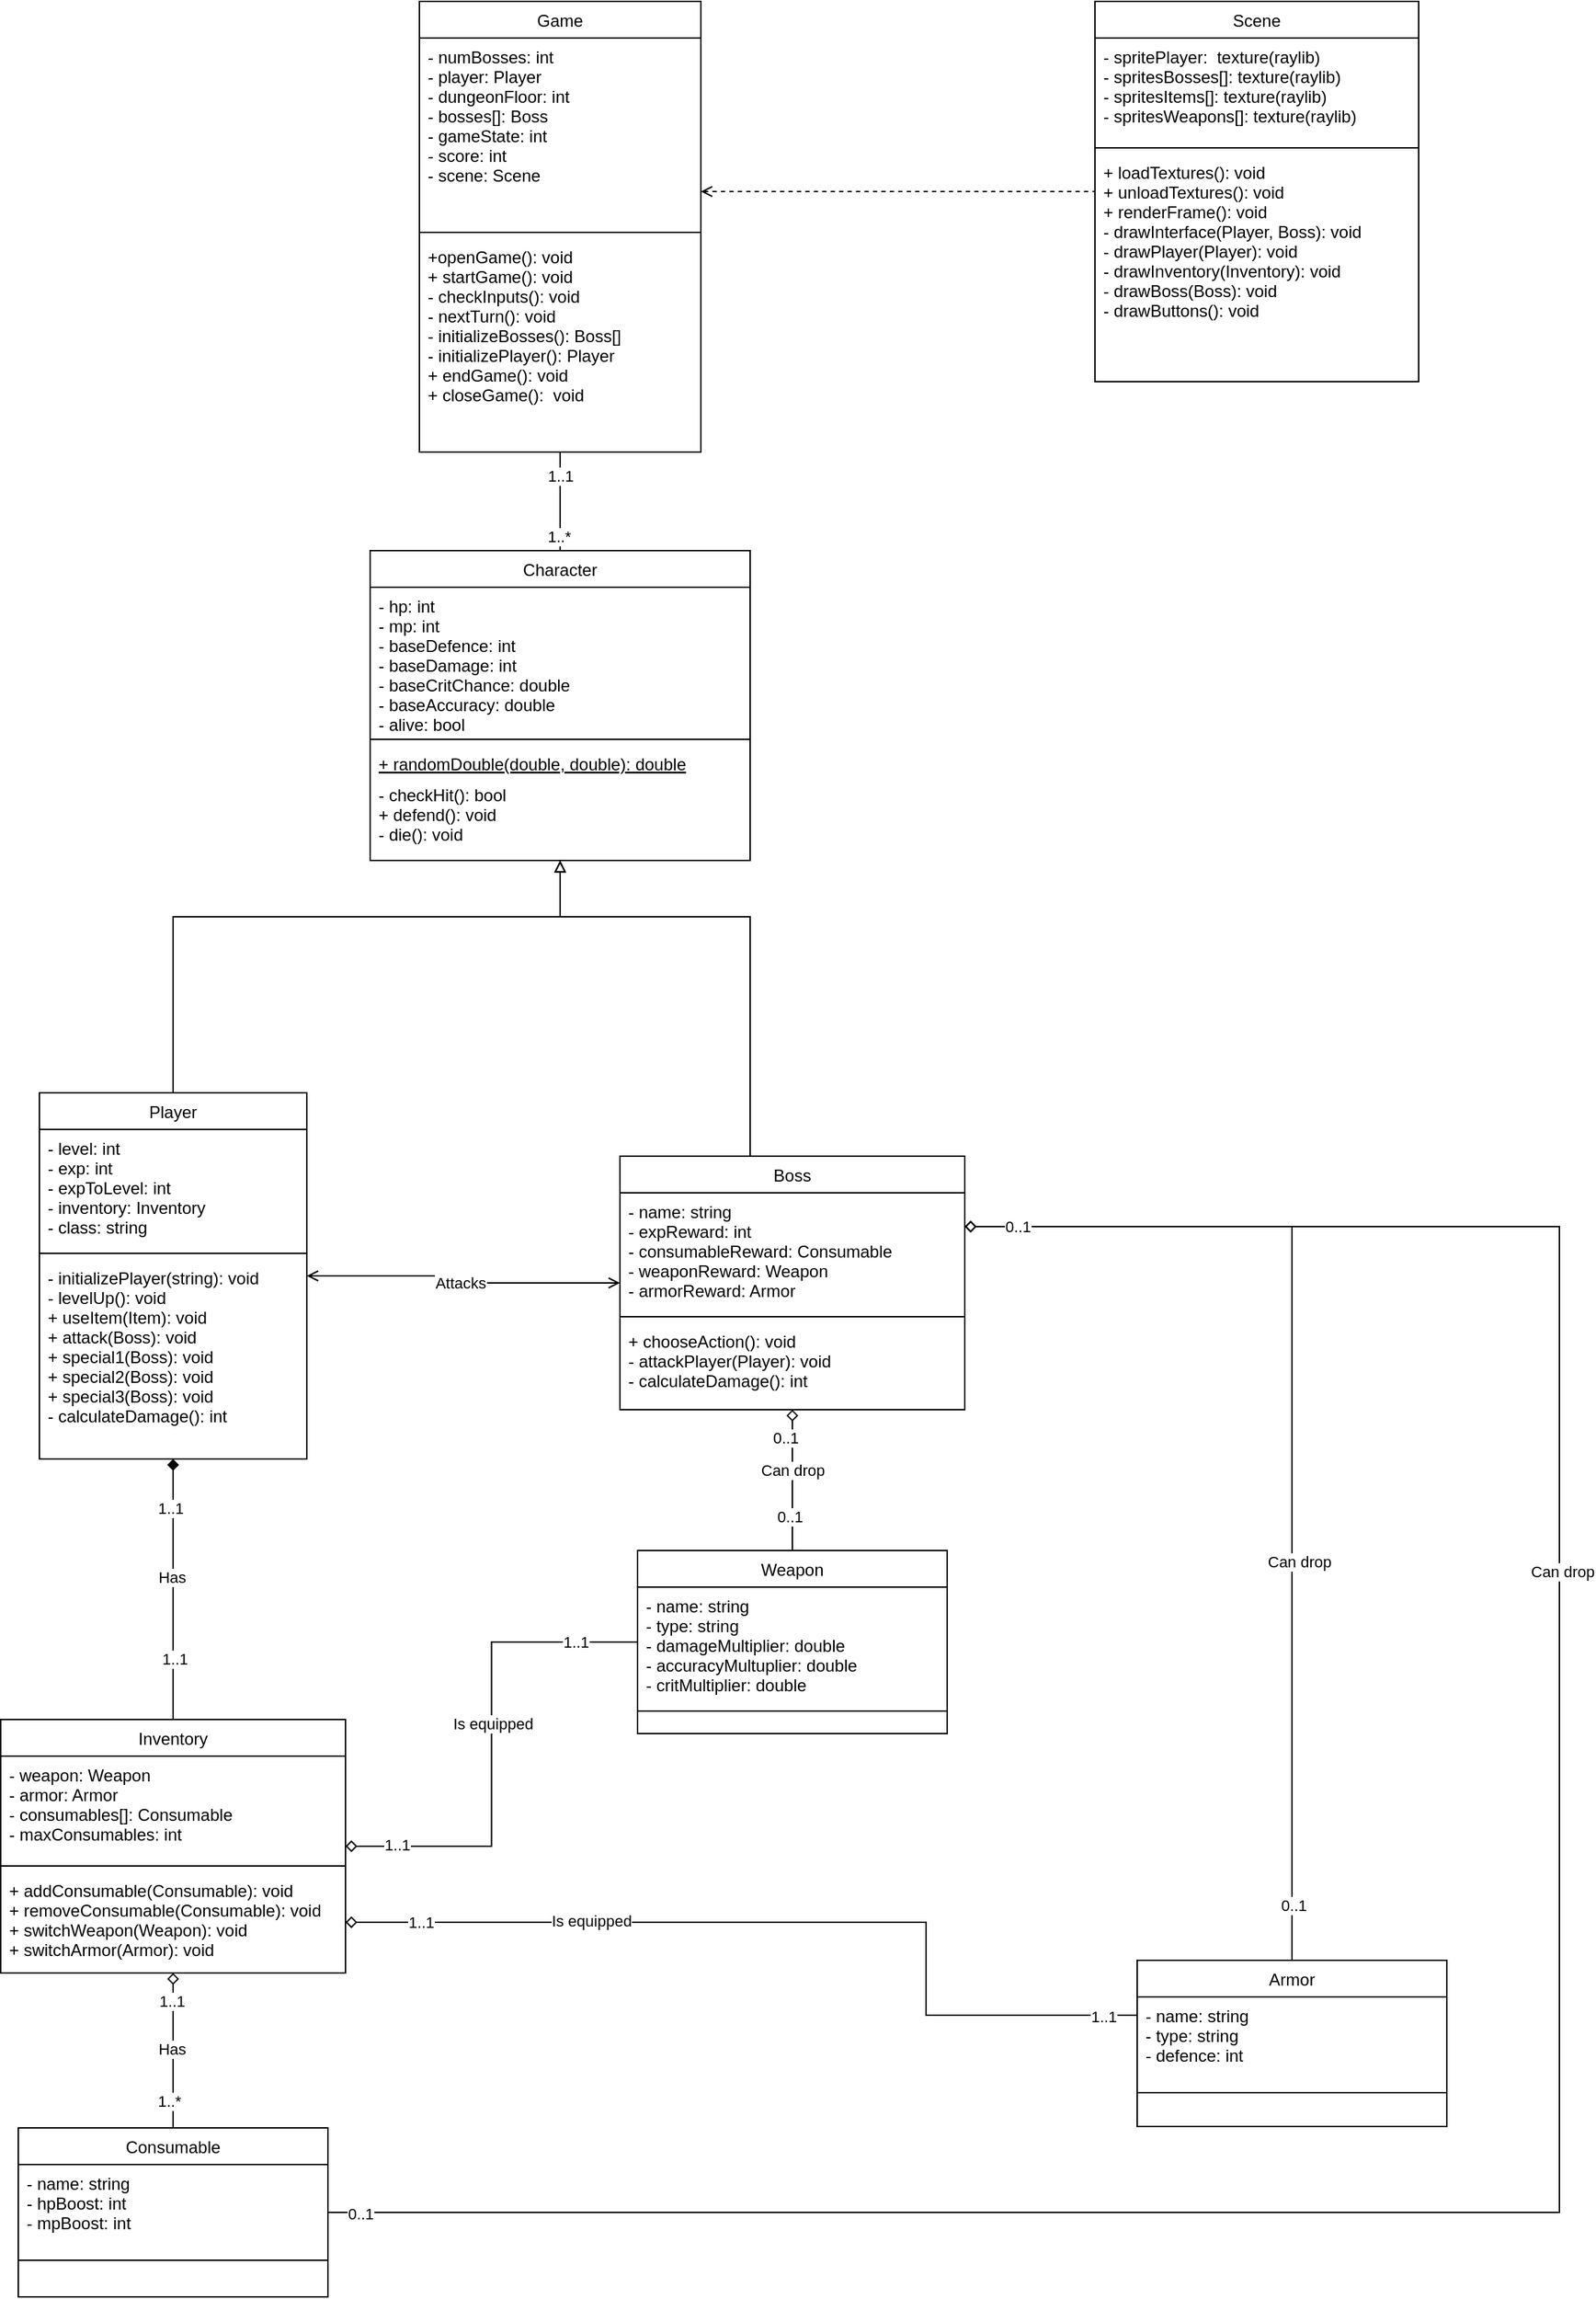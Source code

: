 <mxfile version="22.1.4" type="device">
  <diagram id="C5RBs43oDa-KdzZeNtuy" name="Page-1">
    <mxGraphModel dx="1434" dy="782" grid="1" gridSize="10" guides="1" tooltips="1" connect="1" arrows="1" fold="1" page="1" pageScale="1" pageWidth="1390" pageHeight="980" math="0" shadow="0">
      <root>
        <mxCell id="WIyWlLk6GJQsqaUBKTNV-0" />
        <mxCell id="WIyWlLk6GJQsqaUBKTNV-1" parent="WIyWlLk6GJQsqaUBKTNV-0" />
        <mxCell id="dYWPZWxcjh6S9HiUbcgT-55" style="edgeStyle=orthogonalEdgeStyle;rounded=0;orthogonalLoop=1;jettySize=auto;html=1;startArrow=none;startFill=0;endArrow=none;endFill=0;" parent="WIyWlLk6GJQsqaUBKTNV-1" source="zkfFHV4jXpPFQw0GAbJ--0" target="dYWPZWxcjh6S9HiUbcgT-6" edge="1">
          <mxGeometry relative="1" as="geometry" />
        </mxCell>
        <mxCell id="kpH8HkJKOdHBknGZpoAw-12" value="1..1" style="edgeLabel;html=1;align=center;verticalAlign=middle;resizable=0;points=[];" parent="dYWPZWxcjh6S9HiUbcgT-55" vertex="1" connectable="0">
          <mxGeometry x="-0.511" relative="1" as="geometry">
            <mxPoint as="offset" />
          </mxGeometry>
        </mxCell>
        <mxCell id="kpH8HkJKOdHBknGZpoAw-13" value="1..*" style="edgeLabel;html=1;align=center;verticalAlign=middle;resizable=0;points=[];" parent="dYWPZWxcjh6S9HiUbcgT-55" vertex="1" connectable="0">
          <mxGeometry x="0.711" y="-1" relative="1" as="geometry">
            <mxPoint as="offset" />
          </mxGeometry>
        </mxCell>
        <mxCell id="zkfFHV4jXpPFQw0GAbJ--0" value="Game" style="swimlane;fontStyle=0;align=center;verticalAlign=top;childLayout=stackLayout;horizontal=1;startSize=26;horizontalStack=0;resizeParent=1;resizeLast=0;collapsible=1;marginBottom=0;rounded=0;shadow=0;strokeWidth=1;" parent="WIyWlLk6GJQsqaUBKTNV-1" vertex="1">
          <mxGeometry x="460" y="20" width="200" height="320" as="geometry">
            <mxRectangle x="230" y="140" width="160" height="26" as="alternateBounds" />
          </mxGeometry>
        </mxCell>
        <mxCell id="zkfFHV4jXpPFQw0GAbJ--1" value="- numBosses: int&#xa;- player: Player&#xa;- dungeonFloor: int&#xa;- bosses[]: Boss&#xa;- gameState: int&#xa;- score: int&#xa;- scene: Scene" style="text;align=left;verticalAlign=top;spacingLeft=4;spacingRight=4;overflow=hidden;rotatable=0;points=[[0,0.5],[1,0.5]];portConstraint=eastwest;" parent="zkfFHV4jXpPFQw0GAbJ--0" vertex="1">
          <mxGeometry y="26" width="200" height="134" as="geometry" />
        </mxCell>
        <mxCell id="zkfFHV4jXpPFQw0GAbJ--4" value="" style="line;html=1;strokeWidth=1;align=left;verticalAlign=middle;spacingTop=-1;spacingLeft=3;spacingRight=3;rotatable=0;labelPosition=right;points=[];portConstraint=eastwest;" parent="zkfFHV4jXpPFQw0GAbJ--0" vertex="1">
          <mxGeometry y="160" width="200" height="8" as="geometry" />
        </mxCell>
        <mxCell id="zkfFHV4jXpPFQw0GAbJ--5" value="+openGame(): void&#xa;+ startGame(): void&#xa;- checkInputs(): void&#xa;- nextTurn(): void&#xa;- initializeBosses(): Boss[]&#xa;- initializePlayer(): Player&#xa;+ endGame(): void&#xa;+ closeGame():  void" style="text;align=left;verticalAlign=top;spacingLeft=4;spacingRight=4;overflow=hidden;rotatable=0;points=[[0,0.5],[1,0.5]];portConstraint=eastwest;" parent="zkfFHV4jXpPFQw0GAbJ--0" vertex="1">
          <mxGeometry y="168" width="200" height="152" as="geometry" />
        </mxCell>
        <mxCell id="dYWPZWxcjh6S9HiUbcgT-35" style="edgeStyle=orthogonalEdgeStyle;rounded=0;orthogonalLoop=1;jettySize=auto;html=1;entryX=0.5;entryY=0;entryDx=0;entryDy=0;endArrow=none;endFill=0;startArrow=diamond;startFill=1;" parent="WIyWlLk6GJQsqaUBKTNV-1" source="zkfFHV4jXpPFQw0GAbJ--6" target="dYWPZWxcjh6S9HiUbcgT-27" edge="1">
          <mxGeometry relative="1" as="geometry" />
        </mxCell>
        <mxCell id="dYWPZWxcjh6S9HiUbcgT-36" value="1..1" style="edgeLabel;html=1;align=center;verticalAlign=middle;resizable=0;points=[];" parent="dYWPZWxcjh6S9HiUbcgT-35" vertex="1" connectable="0">
          <mxGeometry x="-0.712" y="-2" relative="1" as="geometry">
            <mxPoint y="8" as="offset" />
          </mxGeometry>
        </mxCell>
        <mxCell id="dYWPZWxcjh6S9HiUbcgT-37" value="1..1" style="edgeLabel;html=1;align=center;verticalAlign=middle;resizable=0;points=[];" parent="dYWPZWxcjh6S9HiUbcgT-35" vertex="1" connectable="0">
          <mxGeometry x="0.529" y="1" relative="1" as="geometry">
            <mxPoint as="offset" />
          </mxGeometry>
        </mxCell>
        <mxCell id="_x56KcfOWg55RiuQLIzo-0" value="Has" style="edgeLabel;html=1;align=center;verticalAlign=middle;resizable=0;points=[];" vertex="1" connectable="0" parent="dYWPZWxcjh6S9HiUbcgT-35">
          <mxGeometry x="-0.139" y="-1" relative="1" as="geometry">
            <mxPoint y="4" as="offset" />
          </mxGeometry>
        </mxCell>
        <mxCell id="_x56KcfOWg55RiuQLIzo-9" style="edgeStyle=orthogonalEdgeStyle;rounded=0;orthogonalLoop=1;jettySize=auto;html=1;endArrow=open;endFill=0;startArrow=open;startFill=0;" edge="1" parent="WIyWlLk6GJQsqaUBKTNV-1" source="zkfFHV4jXpPFQw0GAbJ--6" target="dYWPZWxcjh6S9HiUbcgT-12">
          <mxGeometry relative="1" as="geometry">
            <Array as="points">
              <mxPoint x="500" y="925" />
              <mxPoint x="500" y="930" />
            </Array>
          </mxGeometry>
        </mxCell>
        <mxCell id="_x56KcfOWg55RiuQLIzo-10" value="Attacks" style="edgeLabel;html=1;align=center;verticalAlign=middle;resizable=0;points=[];" vertex="1" connectable="0" parent="_x56KcfOWg55RiuQLIzo-9">
          <mxGeometry x="0.405" relative="1" as="geometry">
            <mxPoint x="-46" as="offset" />
          </mxGeometry>
        </mxCell>
        <mxCell id="zkfFHV4jXpPFQw0GAbJ--6" value="Player" style="swimlane;fontStyle=0;align=center;verticalAlign=top;childLayout=stackLayout;horizontal=1;startSize=26;horizontalStack=0;resizeParent=1;resizeLast=0;collapsible=1;marginBottom=0;rounded=0;shadow=0;strokeWidth=1;" parent="WIyWlLk6GJQsqaUBKTNV-1" vertex="1">
          <mxGeometry x="190" y="795" width="190" height="260" as="geometry">
            <mxRectangle x="130" y="380" width="160" height="26" as="alternateBounds" />
          </mxGeometry>
        </mxCell>
        <mxCell id="zkfFHV4jXpPFQw0GAbJ--7" value="- level: int&#xa;- exp: int&#xa;- expToLevel: int&#xa;- inventory: Inventory&#xa;- class: string" style="text;align=left;verticalAlign=top;spacingLeft=4;spacingRight=4;overflow=hidden;rotatable=0;points=[[0,0.5],[1,0.5]];portConstraint=eastwest;" parent="zkfFHV4jXpPFQw0GAbJ--6" vertex="1">
          <mxGeometry y="26" width="190" height="84" as="geometry" />
        </mxCell>
        <mxCell id="zkfFHV4jXpPFQw0GAbJ--9" value="" style="line;html=1;strokeWidth=1;align=left;verticalAlign=middle;spacingTop=-1;spacingLeft=3;spacingRight=3;rotatable=0;labelPosition=right;points=[];portConstraint=eastwest;" parent="zkfFHV4jXpPFQw0GAbJ--6" vertex="1">
          <mxGeometry y="110" width="190" height="8" as="geometry" />
        </mxCell>
        <mxCell id="zkfFHV4jXpPFQw0GAbJ--11" value="- initializePlayer(string): void&#xa;- levelUp(): void&#xa;+ useItem(Item): void&#xa;+ attack(Boss): void&#xa;+ special1(Boss): void&#xa;+ special2(Boss): void&#xa;+ special3(Boss): void&#xa;- calculateDamage(): int" style="text;align=left;verticalAlign=top;spacingLeft=4;spacingRight=4;overflow=hidden;rotatable=0;points=[[0,0.5],[1,0.5]];portConstraint=eastwest;" parent="zkfFHV4jXpPFQw0GAbJ--6" vertex="1">
          <mxGeometry y="118" width="190" height="132" as="geometry" />
        </mxCell>
        <mxCell id="zkfFHV4jXpPFQw0GAbJ--17" value="Scene" style="swimlane;fontStyle=0;align=center;verticalAlign=top;childLayout=stackLayout;horizontal=1;startSize=26;horizontalStack=0;resizeParent=1;resizeLast=0;collapsible=1;marginBottom=0;rounded=0;shadow=0;strokeWidth=1;" parent="WIyWlLk6GJQsqaUBKTNV-1" vertex="1">
          <mxGeometry x="940" y="20" width="230" height="270" as="geometry">
            <mxRectangle x="550" y="140" width="160" height="26" as="alternateBounds" />
          </mxGeometry>
        </mxCell>
        <mxCell id="zkfFHV4jXpPFQw0GAbJ--18" value="- spritePlayer:  texture(raylib)&#xa;- spritesBosses[]: texture(raylib)&#xa;- spritesItems[]: texture(raylib)&#xa;- spritesWeapons[]: texture(raylib)" style="text;align=left;verticalAlign=top;spacingLeft=4;spacingRight=4;overflow=hidden;rotatable=0;points=[[0,0.5],[1,0.5]];portConstraint=eastwest;" parent="zkfFHV4jXpPFQw0GAbJ--17" vertex="1">
          <mxGeometry y="26" width="230" height="74" as="geometry" />
        </mxCell>
        <mxCell id="zkfFHV4jXpPFQw0GAbJ--23" value="" style="line;html=1;strokeWidth=1;align=left;verticalAlign=middle;spacingTop=-1;spacingLeft=3;spacingRight=3;rotatable=0;labelPosition=right;points=[];portConstraint=eastwest;" parent="zkfFHV4jXpPFQw0GAbJ--17" vertex="1">
          <mxGeometry y="100" width="230" height="8" as="geometry" />
        </mxCell>
        <mxCell id="zkfFHV4jXpPFQw0GAbJ--24" value="+ loadTextures(): void&#xa;+ unloadTextures(): void&#xa;+ renderFrame(): void&#xa;- drawInterface(Player, Boss): void&#xa;- drawPlayer(Player): void&#xa;- drawInventory(Inventory): void&#xa;- drawBoss(Boss): void&#xa;- drawButtons(): void" style="text;align=left;verticalAlign=top;spacingLeft=4;spacingRight=4;overflow=hidden;rotatable=0;points=[[0,0.5],[1,0.5]];portConstraint=eastwest;" parent="zkfFHV4jXpPFQw0GAbJ--17" vertex="1">
          <mxGeometry y="108" width="230" height="162" as="geometry" />
        </mxCell>
        <mxCell id="zkfFHV4jXpPFQw0GAbJ--26" value="" style="endArrow=none;shadow=0;strokeWidth=1;rounded=0;endFill=0;edgeStyle=elbowEdgeStyle;elbow=vertical;dashed=1;startArrow=open;startFill=0;" parent="WIyWlLk6GJQsqaUBKTNV-1" source="zkfFHV4jXpPFQw0GAbJ--0" target="zkfFHV4jXpPFQw0GAbJ--17" edge="1">
          <mxGeometry x="0.5" y="41" relative="1" as="geometry">
            <mxPoint x="380" y="192" as="sourcePoint" />
            <mxPoint x="540" y="192" as="targetPoint" />
            <mxPoint x="-40" y="32" as="offset" />
          </mxGeometry>
        </mxCell>
        <mxCell id="dYWPZWxcjh6S9HiUbcgT-48" style="edgeStyle=orthogonalEdgeStyle;rounded=0;orthogonalLoop=1;jettySize=auto;html=1;endArrow=none;endFill=0;startArrow=block;startFill=0;" parent="WIyWlLk6GJQsqaUBKTNV-1" source="dYWPZWxcjh6S9HiUbcgT-6" target="dYWPZWxcjh6S9HiUbcgT-12" edge="1">
          <mxGeometry relative="1" as="geometry">
            <Array as="points">
              <mxPoint x="560" y="670" />
              <mxPoint x="695" y="670" />
            </Array>
          </mxGeometry>
        </mxCell>
        <mxCell id="dYWPZWxcjh6S9HiUbcgT-49" style="edgeStyle=orthogonalEdgeStyle;rounded=0;orthogonalLoop=1;jettySize=auto;html=1;endArrow=none;endFill=0;startArrow=block;startFill=0;" parent="WIyWlLk6GJQsqaUBKTNV-1" source="dYWPZWxcjh6S9HiUbcgT-6" target="zkfFHV4jXpPFQw0GAbJ--6" edge="1">
          <mxGeometry relative="1" as="geometry">
            <mxPoint x="470" y="670" as="targetPoint" />
            <Array as="points">
              <mxPoint x="560" y="670" />
              <mxPoint x="285" y="670" />
            </Array>
          </mxGeometry>
        </mxCell>
        <mxCell id="dYWPZWxcjh6S9HiUbcgT-6" value="Character" style="swimlane;fontStyle=0;align=center;verticalAlign=top;childLayout=stackLayout;horizontal=1;startSize=26;horizontalStack=0;resizeParent=1;resizeLast=0;collapsible=1;marginBottom=0;rounded=0;shadow=0;strokeWidth=1;" parent="WIyWlLk6GJQsqaUBKTNV-1" vertex="1">
          <mxGeometry x="425" y="410" width="270" height="220" as="geometry">
            <mxRectangle x="340" y="380" width="170" height="26" as="alternateBounds" />
          </mxGeometry>
        </mxCell>
        <mxCell id="dYWPZWxcjh6S9HiUbcgT-7" value="- hp: int&#xa;- mp: int&#xa;- baseDefence: int&#xa;- baseDamage: int&#xa;- baseCritChance: double&#xa;- baseAccuracy: double&#xa;- alive: bool" style="text;align=left;verticalAlign=top;spacingLeft=4;spacingRight=4;overflow=hidden;rotatable=0;points=[[0,0.5],[1,0.5]];portConstraint=eastwest;" parent="dYWPZWxcjh6S9HiUbcgT-6" vertex="1">
          <mxGeometry y="26" width="270" height="104" as="geometry" />
        </mxCell>
        <mxCell id="dYWPZWxcjh6S9HiUbcgT-8" value="" style="line;html=1;strokeWidth=1;align=left;verticalAlign=middle;spacingTop=-1;spacingLeft=3;spacingRight=3;rotatable=0;labelPosition=right;points=[];portConstraint=eastwest;" parent="dYWPZWxcjh6S9HiUbcgT-6" vertex="1">
          <mxGeometry y="130" width="270" height="8" as="geometry" />
        </mxCell>
        <mxCell id="dYWPZWxcjh6S9HiUbcgT-18" value="+ randomDouble(double, double): double" style="text;align=left;verticalAlign=top;spacingLeft=4;spacingRight=4;overflow=hidden;rotatable=0;points=[[0,0.5],[1,0.5]];portConstraint=eastwest;fontStyle=4" parent="dYWPZWxcjh6S9HiUbcgT-6" vertex="1">
          <mxGeometry y="138" width="270" height="22" as="geometry" />
        </mxCell>
        <mxCell id="kpH8HkJKOdHBknGZpoAw-0" value="- checkHit(): bool&#xa;+ defend(): void&#xa;- die(): void" style="text;align=left;verticalAlign=top;spacingLeft=4;spacingRight=4;overflow=hidden;rotatable=0;points=[[0,0.5],[1,0.5]];portConstraint=eastwest;fontStyle=0" parent="dYWPZWxcjh6S9HiUbcgT-6" vertex="1">
          <mxGeometry y="160" width="270" height="50" as="geometry" />
        </mxCell>
        <mxCell id="dYWPZWxcjh6S9HiUbcgT-12" value="Boss" style="swimlane;fontStyle=0;align=center;verticalAlign=top;childLayout=stackLayout;horizontal=1;startSize=26;horizontalStack=0;resizeParent=1;resizeLast=0;collapsible=1;marginBottom=0;rounded=0;shadow=0;strokeWidth=1;" parent="WIyWlLk6GJQsqaUBKTNV-1" vertex="1">
          <mxGeometry x="602.5" y="840" width="245" height="180" as="geometry">
            <mxRectangle x="130" y="380" width="160" height="26" as="alternateBounds" />
          </mxGeometry>
        </mxCell>
        <mxCell id="dYWPZWxcjh6S9HiUbcgT-13" value="- name: string&#xa;- expReward: int&#xa;- consumableReward: Consumable&#xa;- weaponReward: Weapon&#xa;- armorReward: Armor" style="text;align=left;verticalAlign=top;spacingLeft=4;spacingRight=4;overflow=hidden;rotatable=0;points=[[0,0.5],[1,0.5]];portConstraint=eastwest;" parent="dYWPZWxcjh6S9HiUbcgT-12" vertex="1">
          <mxGeometry y="26" width="245" height="84" as="geometry" />
        </mxCell>
        <mxCell id="dYWPZWxcjh6S9HiUbcgT-15" value="" style="line;html=1;strokeWidth=1;align=left;verticalAlign=middle;spacingTop=-1;spacingLeft=3;spacingRight=3;rotatable=0;labelPosition=right;points=[];portConstraint=eastwest;" parent="dYWPZWxcjh6S9HiUbcgT-12" vertex="1">
          <mxGeometry y="110" width="245" height="8" as="geometry" />
        </mxCell>
        <mxCell id="dYWPZWxcjh6S9HiUbcgT-17" value="+ chooseAction(): void&#xa;- attackPlayer(Player): void&#xa;- calculateDamage(): int" style="text;align=left;verticalAlign=top;spacingLeft=4;spacingRight=4;overflow=hidden;rotatable=0;points=[[0,0.5],[1,0.5]];portConstraint=eastwest;" parent="dYWPZWxcjh6S9HiUbcgT-12" vertex="1">
          <mxGeometry y="118" width="245" height="62" as="geometry" />
        </mxCell>
        <mxCell id="kpH8HkJKOdHBknGZpoAw-1" style="edgeStyle=orthogonalEdgeStyle;rounded=0;orthogonalLoop=1;jettySize=auto;html=1;endArrow=diamond;endFill=0;" parent="WIyWlLk6GJQsqaUBKTNV-1" source="dYWPZWxcjh6S9HiUbcgT-23" target="dYWPZWxcjh6S9HiUbcgT-12" edge="1">
          <mxGeometry relative="1" as="geometry" />
        </mxCell>
        <mxCell id="kpH8HkJKOdHBknGZpoAw-4" value="0..1" style="edgeLabel;html=1;align=center;verticalAlign=middle;resizable=0;points=[];" parent="kpH8HkJKOdHBknGZpoAw-1" vertex="1" connectable="0">
          <mxGeometry x="-0.514" y="2" relative="1" as="geometry">
            <mxPoint as="offset" />
          </mxGeometry>
        </mxCell>
        <mxCell id="kpH8HkJKOdHBknGZpoAw-5" value="0..1" style="edgeLabel;html=1;align=center;verticalAlign=middle;resizable=0;points=[];" parent="kpH8HkJKOdHBknGZpoAw-1" vertex="1" connectable="0">
          <mxGeometry x="0.5" y="-1" relative="1" as="geometry">
            <mxPoint x="-6" y="-5" as="offset" />
          </mxGeometry>
        </mxCell>
        <mxCell id="_x56KcfOWg55RiuQLIzo-1" value="Can drop" style="edgeLabel;html=1;align=center;verticalAlign=middle;resizable=0;points=[];" vertex="1" connectable="0" parent="kpH8HkJKOdHBknGZpoAw-1">
          <mxGeometry x="0.139" relative="1" as="geometry">
            <mxPoint as="offset" />
          </mxGeometry>
        </mxCell>
        <mxCell id="dYWPZWxcjh6S9HiUbcgT-23" value="Weapon" style="swimlane;fontStyle=0;align=center;verticalAlign=top;childLayout=stackLayout;horizontal=1;startSize=26;horizontalStack=0;resizeParent=1;resizeLast=0;collapsible=1;marginBottom=0;rounded=0;shadow=0;strokeWidth=1;" parent="WIyWlLk6GJQsqaUBKTNV-1" vertex="1">
          <mxGeometry x="615" y="1120" width="220" height="130" as="geometry">
            <mxRectangle x="130" y="380" width="160" height="26" as="alternateBounds" />
          </mxGeometry>
        </mxCell>
        <mxCell id="dYWPZWxcjh6S9HiUbcgT-24" value="- name: string&#xa;- type: string&#xa;- damageMultiplier: double&#xa;- accuracyMultuplier: double&#xa;- critMultiplier: double" style="text;align=left;verticalAlign=top;spacingLeft=4;spacingRight=4;overflow=hidden;rotatable=0;points=[[0,0.5],[1,0.5]];portConstraint=eastwest;" parent="dYWPZWxcjh6S9HiUbcgT-23" vertex="1">
          <mxGeometry y="26" width="220" height="84" as="geometry" />
        </mxCell>
        <mxCell id="dYWPZWxcjh6S9HiUbcgT-25" value="" style="line;html=1;strokeWidth=1;align=left;verticalAlign=middle;spacingTop=-1;spacingLeft=3;spacingRight=3;rotatable=0;labelPosition=right;points=[];portConstraint=eastwest;" parent="dYWPZWxcjh6S9HiUbcgT-23" vertex="1">
          <mxGeometry y="110" width="220" height="8" as="geometry" />
        </mxCell>
        <mxCell id="dYWPZWxcjh6S9HiUbcgT-38" style="edgeStyle=orthogonalEdgeStyle;rounded=0;orthogonalLoop=1;jettySize=auto;html=1;entryX=0.5;entryY=0;entryDx=0;entryDy=0;startArrow=diamond;startFill=0;endArrow=none;endFill=0;" parent="WIyWlLk6GJQsqaUBKTNV-1" source="dYWPZWxcjh6S9HiUbcgT-27" target="dYWPZWxcjh6S9HiUbcgT-31" edge="1">
          <mxGeometry relative="1" as="geometry" />
        </mxCell>
        <mxCell id="dYWPZWxcjh6S9HiUbcgT-39" value="1..1" style="edgeLabel;html=1;align=center;verticalAlign=middle;resizable=0;points=[];" parent="dYWPZWxcjh6S9HiUbcgT-38" vertex="1" connectable="0">
          <mxGeometry x="-0.643" y="-1" relative="1" as="geometry">
            <mxPoint as="offset" />
          </mxGeometry>
        </mxCell>
        <mxCell id="dYWPZWxcjh6S9HiUbcgT-40" value="1..*" style="edgeLabel;html=1;align=center;verticalAlign=middle;resizable=0;points=[];" parent="dYWPZWxcjh6S9HiUbcgT-38" vertex="1" connectable="0">
          <mxGeometry x="0.525" y="-3" relative="1" as="geometry">
            <mxPoint y="7" as="offset" />
          </mxGeometry>
        </mxCell>
        <mxCell id="_x56KcfOWg55RiuQLIzo-8" value="Has" style="edgeLabel;html=1;align=center;verticalAlign=middle;resizable=0;points=[];" vertex="1" connectable="0" parent="dYWPZWxcjh6S9HiUbcgT-38">
          <mxGeometry x="-0.018" y="-1" relative="1" as="geometry">
            <mxPoint as="offset" />
          </mxGeometry>
        </mxCell>
        <mxCell id="dYWPZWxcjh6S9HiUbcgT-41" style="edgeStyle=orthogonalEdgeStyle;rounded=0;orthogonalLoop=1;jettySize=auto;html=1;startArrow=diamond;startFill=0;endArrow=none;endFill=0;" parent="WIyWlLk6GJQsqaUBKTNV-1" source="dYWPZWxcjh6S9HiUbcgT-27" target="dYWPZWxcjh6S9HiUbcgT-23" edge="1">
          <mxGeometry relative="1" as="geometry" />
        </mxCell>
        <mxCell id="dYWPZWxcjh6S9HiUbcgT-42" value="1..1" style="edgeLabel;html=1;align=center;verticalAlign=middle;resizable=0;points=[];" parent="dYWPZWxcjh6S9HiUbcgT-41" vertex="1" connectable="0">
          <mxGeometry x="0.794" relative="1" as="geometry">
            <mxPoint x="-8" as="offset" />
          </mxGeometry>
        </mxCell>
        <mxCell id="dYWPZWxcjh6S9HiUbcgT-45" value="1..1" style="edgeLabel;html=1;align=center;verticalAlign=middle;resizable=0;points=[];" parent="dYWPZWxcjh6S9HiUbcgT-41" vertex="1" connectable="0">
          <mxGeometry x="-0.826" y="1" relative="1" as="geometry">
            <mxPoint x="6" as="offset" />
          </mxGeometry>
        </mxCell>
        <mxCell id="_x56KcfOWg55RiuQLIzo-6" value="Is equipped" style="edgeLabel;html=1;align=center;verticalAlign=middle;resizable=0;points=[];" vertex="1" connectable="0" parent="dYWPZWxcjh6S9HiUbcgT-41">
          <mxGeometry x="0.083" relative="1" as="geometry">
            <mxPoint as="offset" />
          </mxGeometry>
        </mxCell>
        <mxCell id="dYWPZWxcjh6S9HiUbcgT-27" value="Inventory" style="swimlane;fontStyle=0;align=center;verticalAlign=top;childLayout=stackLayout;horizontal=1;startSize=26;horizontalStack=0;resizeParent=1;resizeLast=0;collapsible=1;marginBottom=0;rounded=0;shadow=0;strokeWidth=1;" parent="WIyWlLk6GJQsqaUBKTNV-1" vertex="1">
          <mxGeometry x="162.5" y="1240" width="245" height="180" as="geometry">
            <mxRectangle x="130" y="380" width="160" height="26" as="alternateBounds" />
          </mxGeometry>
        </mxCell>
        <mxCell id="dYWPZWxcjh6S9HiUbcgT-28" value="- weapon: Weapon&#xa;- armor: Armor&#xa;- consumables[]: Consumable&#xa;- maxConsumables: int" style="text;align=left;verticalAlign=top;spacingLeft=4;spacingRight=4;overflow=hidden;rotatable=0;points=[[0,0.5],[1,0.5]];portConstraint=eastwest;" parent="dYWPZWxcjh6S9HiUbcgT-27" vertex="1">
          <mxGeometry y="26" width="245" height="74" as="geometry" />
        </mxCell>
        <mxCell id="dYWPZWxcjh6S9HiUbcgT-29" value="" style="line;html=1;strokeWidth=1;align=left;verticalAlign=middle;spacingTop=-1;spacingLeft=3;spacingRight=3;rotatable=0;labelPosition=right;points=[];portConstraint=eastwest;" parent="dYWPZWxcjh6S9HiUbcgT-27" vertex="1">
          <mxGeometry y="100" width="245" height="8" as="geometry" />
        </mxCell>
        <mxCell id="dYWPZWxcjh6S9HiUbcgT-30" value="+ addConsumable(Consumable): void&#xa;+ removeConsumable(Consumable): void&#xa;+ switchWeapon(Weapon): void&#xa;+ switchArmor(Armor): void&#xa;" style="text;align=left;verticalAlign=top;spacingLeft=4;spacingRight=4;overflow=hidden;rotatable=0;points=[[0,0.5],[1,0.5]];portConstraint=eastwest;" parent="dYWPZWxcjh6S9HiUbcgT-27" vertex="1">
          <mxGeometry y="108" width="245" height="72" as="geometry" />
        </mxCell>
        <mxCell id="kpH8HkJKOdHBknGZpoAw-9" style="edgeStyle=orthogonalEdgeStyle;rounded=0;orthogonalLoop=1;jettySize=auto;html=1;endArrow=diamond;endFill=0;" parent="WIyWlLk6GJQsqaUBKTNV-1" source="dYWPZWxcjh6S9HiUbcgT-31" target="dYWPZWxcjh6S9HiUbcgT-12" edge="1">
          <mxGeometry relative="1" as="geometry">
            <Array as="points">
              <mxPoint x="1270" y="1590" />
              <mxPoint x="1270" y="890" />
            </Array>
          </mxGeometry>
        </mxCell>
        <mxCell id="kpH8HkJKOdHBknGZpoAw-10" value="0..1" style="edgeLabel;html=1;align=center;verticalAlign=middle;resizable=0;points=[];" parent="kpH8HkJKOdHBknGZpoAw-9" vertex="1" connectable="0">
          <mxGeometry x="-0.977" y="-1" relative="1" as="geometry">
            <mxPoint as="offset" />
          </mxGeometry>
        </mxCell>
        <mxCell id="_x56KcfOWg55RiuQLIzo-5" value="Can drop" style="edgeLabel;html=1;align=center;verticalAlign=middle;resizable=0;points=[];" vertex="1" connectable="0" parent="kpH8HkJKOdHBknGZpoAw-9">
          <mxGeometry x="0.332" y="-2" relative="1" as="geometry">
            <mxPoint as="offset" />
          </mxGeometry>
        </mxCell>
        <mxCell id="dYWPZWxcjh6S9HiUbcgT-31" value="Consumable" style="swimlane;fontStyle=0;align=center;verticalAlign=top;childLayout=stackLayout;horizontal=1;startSize=26;horizontalStack=0;resizeParent=1;resizeLast=0;collapsible=1;marginBottom=0;rounded=0;shadow=0;strokeWidth=1;" parent="WIyWlLk6GJQsqaUBKTNV-1" vertex="1">
          <mxGeometry x="175" y="1530" width="220" height="120" as="geometry">
            <mxRectangle x="130" y="380" width="160" height="26" as="alternateBounds" />
          </mxGeometry>
        </mxCell>
        <mxCell id="dYWPZWxcjh6S9HiUbcgT-32" value="- name: string&#xa;- hpBoost: int&#xa;- mpBoost: int" style="text;align=left;verticalAlign=top;spacingLeft=4;spacingRight=4;overflow=hidden;rotatable=0;points=[[0,0.5],[1,0.5]];portConstraint=eastwest;" parent="dYWPZWxcjh6S9HiUbcgT-31" vertex="1">
          <mxGeometry y="26" width="220" height="64" as="geometry" />
        </mxCell>
        <mxCell id="dYWPZWxcjh6S9HiUbcgT-33" value="" style="line;html=1;strokeWidth=1;align=left;verticalAlign=middle;spacingTop=-1;spacingLeft=3;spacingRight=3;rotatable=0;labelPosition=right;points=[];portConstraint=eastwest;" parent="dYWPZWxcjh6S9HiUbcgT-31" vertex="1">
          <mxGeometry y="90" width="220" height="8" as="geometry" />
        </mxCell>
        <mxCell id="dYWPZWxcjh6S9HiUbcgT-61" style="edgeStyle=orthogonalEdgeStyle;rounded=0;orthogonalLoop=1;jettySize=auto;html=1;endArrow=diamond;endFill=0;" parent="WIyWlLk6GJQsqaUBKTNV-1" source="dYWPZWxcjh6S9HiUbcgT-57" target="dYWPZWxcjh6S9HiUbcgT-30" edge="1">
          <mxGeometry relative="1" as="geometry">
            <Array as="points">
              <mxPoint x="820" y="1450" />
              <mxPoint x="820" y="1384" />
            </Array>
          </mxGeometry>
        </mxCell>
        <mxCell id="dYWPZWxcjh6S9HiUbcgT-62" value="1..1" style="edgeLabel;html=1;align=center;verticalAlign=middle;resizable=0;points=[];" parent="dYWPZWxcjh6S9HiUbcgT-61" vertex="1" connectable="0">
          <mxGeometry x="0.832" relative="1" as="geometry">
            <mxPoint as="offset" />
          </mxGeometry>
        </mxCell>
        <mxCell id="dYWPZWxcjh6S9HiUbcgT-63" value="1..1" style="edgeLabel;html=1;align=center;verticalAlign=middle;resizable=0;points=[];" parent="dYWPZWxcjh6S9HiUbcgT-61" vertex="1" connectable="0">
          <mxGeometry x="-0.922" y="1" relative="1" as="geometry">
            <mxPoint as="offset" />
          </mxGeometry>
        </mxCell>
        <mxCell id="_x56KcfOWg55RiuQLIzo-7" value="Is equipped" style="edgeLabel;html=1;align=center;verticalAlign=middle;resizable=0;points=[];" vertex="1" connectable="0" parent="dYWPZWxcjh6S9HiUbcgT-61">
          <mxGeometry x="0.445" y="-1" relative="1" as="geometry">
            <mxPoint as="offset" />
          </mxGeometry>
        </mxCell>
        <mxCell id="kpH8HkJKOdHBknGZpoAw-6" style="edgeStyle=orthogonalEdgeStyle;rounded=0;orthogonalLoop=1;jettySize=auto;html=1;endArrow=diamond;endFill=0;" parent="WIyWlLk6GJQsqaUBKTNV-1" source="dYWPZWxcjh6S9HiUbcgT-57" target="dYWPZWxcjh6S9HiUbcgT-12" edge="1">
          <mxGeometry relative="1" as="geometry">
            <Array as="points">
              <mxPoint x="1080" y="890" />
            </Array>
          </mxGeometry>
        </mxCell>
        <mxCell id="kpH8HkJKOdHBknGZpoAw-7" value="0..1" style="edgeLabel;html=1;align=center;verticalAlign=middle;resizable=0;points=[];" parent="kpH8HkJKOdHBknGZpoAw-6" vertex="1" connectable="0">
          <mxGeometry x="0.901" relative="1" as="geometry">
            <mxPoint as="offset" />
          </mxGeometry>
        </mxCell>
        <mxCell id="kpH8HkJKOdHBknGZpoAw-8" value="0..1" style="edgeLabel;html=1;align=center;verticalAlign=middle;resizable=0;points=[];" parent="kpH8HkJKOdHBknGZpoAw-6" vertex="1" connectable="0">
          <mxGeometry x="-0.895" y="-1" relative="1" as="geometry">
            <mxPoint as="offset" />
          </mxGeometry>
        </mxCell>
        <mxCell id="_x56KcfOWg55RiuQLIzo-4" value="Can drop" style="edgeLabel;html=1;align=center;verticalAlign=middle;resizable=0;points=[];" vertex="1" connectable="0" parent="kpH8HkJKOdHBknGZpoAw-6">
          <mxGeometry x="-0.249" y="-5" relative="1" as="geometry">
            <mxPoint as="offset" />
          </mxGeometry>
        </mxCell>
        <mxCell id="dYWPZWxcjh6S9HiUbcgT-57" value="Armor" style="swimlane;fontStyle=0;align=center;verticalAlign=top;childLayout=stackLayout;horizontal=1;startSize=26;horizontalStack=0;resizeParent=1;resizeLast=0;collapsible=1;marginBottom=0;rounded=0;shadow=0;strokeWidth=1;" parent="WIyWlLk6GJQsqaUBKTNV-1" vertex="1">
          <mxGeometry x="970" y="1411" width="220" height="118" as="geometry">
            <mxRectangle x="130" y="380" width="160" height="26" as="alternateBounds" />
          </mxGeometry>
        </mxCell>
        <mxCell id="dYWPZWxcjh6S9HiUbcgT-58" value="- name: string&#xa;- type: string&#xa;- defence: int" style="text;align=left;verticalAlign=top;spacingLeft=4;spacingRight=4;overflow=hidden;rotatable=0;points=[[0,0.5],[1,0.5]];portConstraint=eastwest;" parent="dYWPZWxcjh6S9HiUbcgT-57" vertex="1">
          <mxGeometry y="26" width="220" height="64" as="geometry" />
        </mxCell>
        <mxCell id="dYWPZWxcjh6S9HiUbcgT-59" value="" style="line;html=1;strokeWidth=1;align=left;verticalAlign=middle;spacingTop=-1;spacingLeft=3;spacingRight=3;rotatable=0;labelPosition=right;points=[];portConstraint=eastwest;" parent="dYWPZWxcjh6S9HiUbcgT-57" vertex="1">
          <mxGeometry y="90" width="220" height="8" as="geometry" />
        </mxCell>
      </root>
    </mxGraphModel>
  </diagram>
</mxfile>
